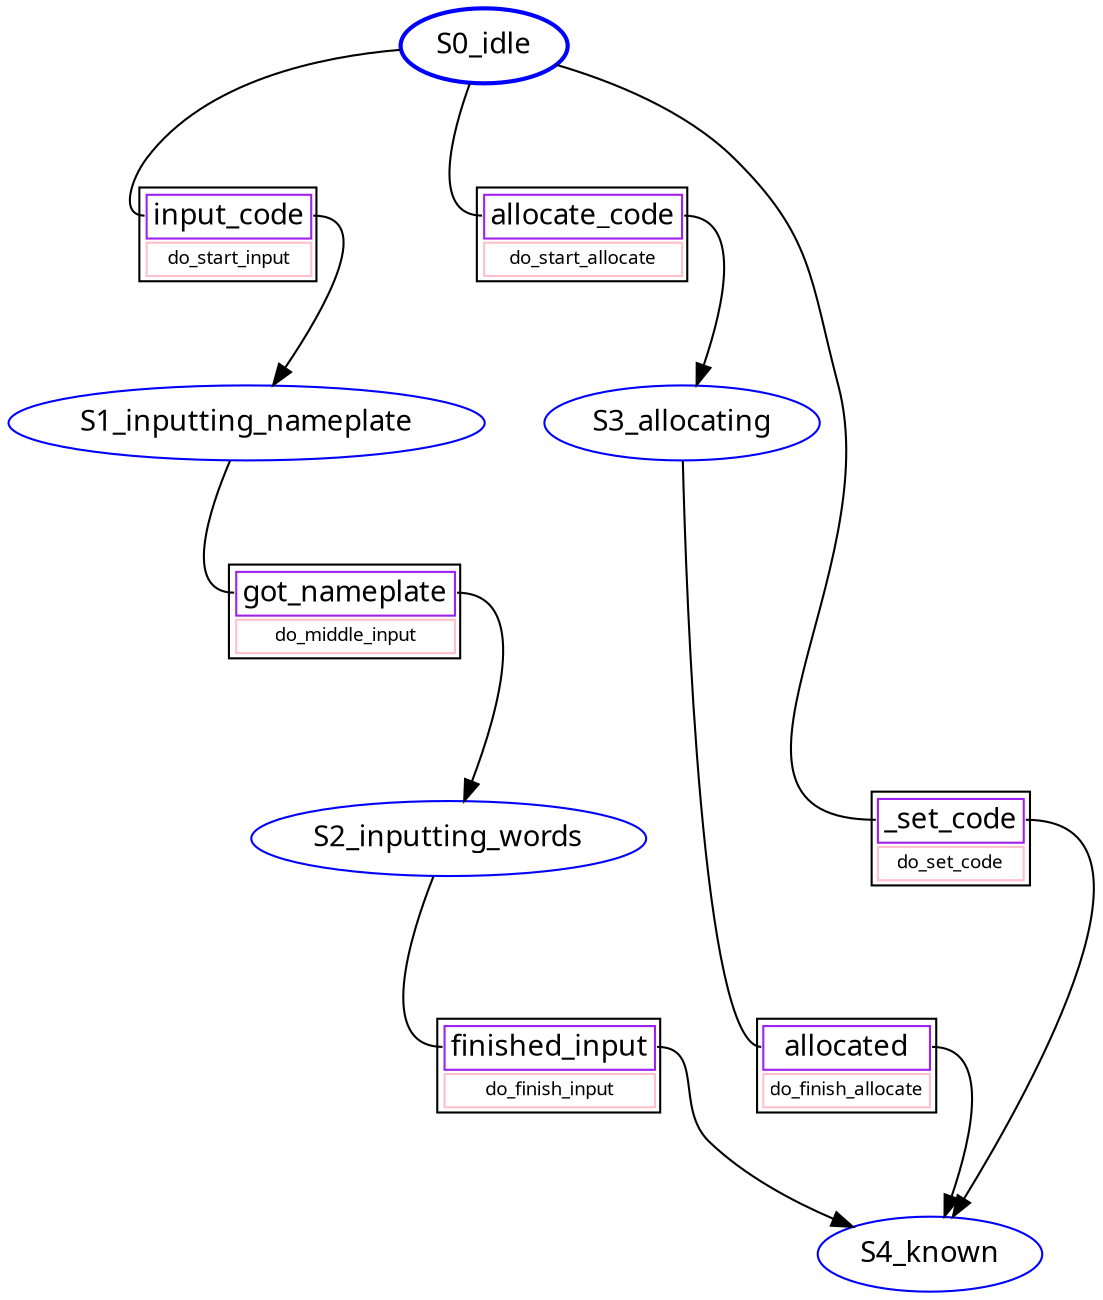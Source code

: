 digraph {
	graph [dpi=100 pack=true]
	node [fontname=Menlo]
	edge [fontname=Menlo]
	S4_known [color=blue fontame=Menlo shape=ellipse style=""]
	S3_allocating [color=blue fontame=Menlo shape=ellipse style=""]
	S2_inputting_words [color=blue fontame=Menlo shape=ellipse style=""]
	S1_inputting_nameplate [color=blue fontame=Menlo shape=ellipse style=""]
	S0_idle [color=blue fontame="Menlo-Bold" shape=ellipse style=bold]
	t0 [label=<<table ><tr ><td color="purple" colspan="1" port="tableport"><font face="menlo-italic">got_nameplate</font></td></tr><tr ><td color="pink"><font point-size="9">do_middle_input</font></td></tr></table>> margin=0.2 shape=none]
	S1_inputting_nameplate -> t0:tableport:w [arrowhead=none]
	t0:tableport:e -> S2_inputting_words
	t1 [label=<<table ><tr ><td color="purple" colspan="1" port="tableport"><font face="menlo-italic">input_code</font></td></tr><tr ><td color="pink"><font point-size="9">do_start_input</font></td></tr></table>> margin=0.2 shape=none]
	S0_idle -> t1:tableport:w [arrowhead=none]
	t1:tableport:e -> S1_inputting_nameplate
	t2 [label=<<table ><tr ><td color="purple" colspan="1" port="tableport"><font face="menlo-italic">allocate_code</font></td></tr><tr ><td color="pink"><font point-size="9">do_start_allocate</font></td></tr></table>> margin=0.2 shape=none]
	S0_idle -> t2:tableport:w [arrowhead=none]
	t2:tableport:e -> S3_allocating
	t3 [label=<<table ><tr ><td color="purple" colspan="1" port="tableport"><font face="menlo-italic">_set_code</font></td></tr><tr ><td color="pink"><font point-size="9">do_set_code</font></td></tr></table>> margin=0.2 shape=none]
	S0_idle -> t3:tableport:w [arrowhead=none]
	t3:tableport:e -> S4_known
	t4 [label=<<table ><tr ><td color="purple" colspan="1" port="tableport"><font face="menlo-italic">allocated</font></td></tr><tr ><td color="pink"><font point-size="9">do_finish_allocate</font></td></tr></table>> margin=0.2 shape=none]
	S3_allocating -> t4:tableport:w [arrowhead=none]
	t4:tableport:e -> S4_known
	t5 [label=<<table ><tr ><td color="purple" colspan="1" port="tableport"><font face="menlo-italic">finished_input</font></td></tr><tr ><td color="pink"><font point-size="9">do_finish_input</font></td></tr></table>> margin=0.2 shape=none]
	S2_inputting_words -> t5:tableport:w [arrowhead=none]
	t5:tableport:e -> S4_known
}

